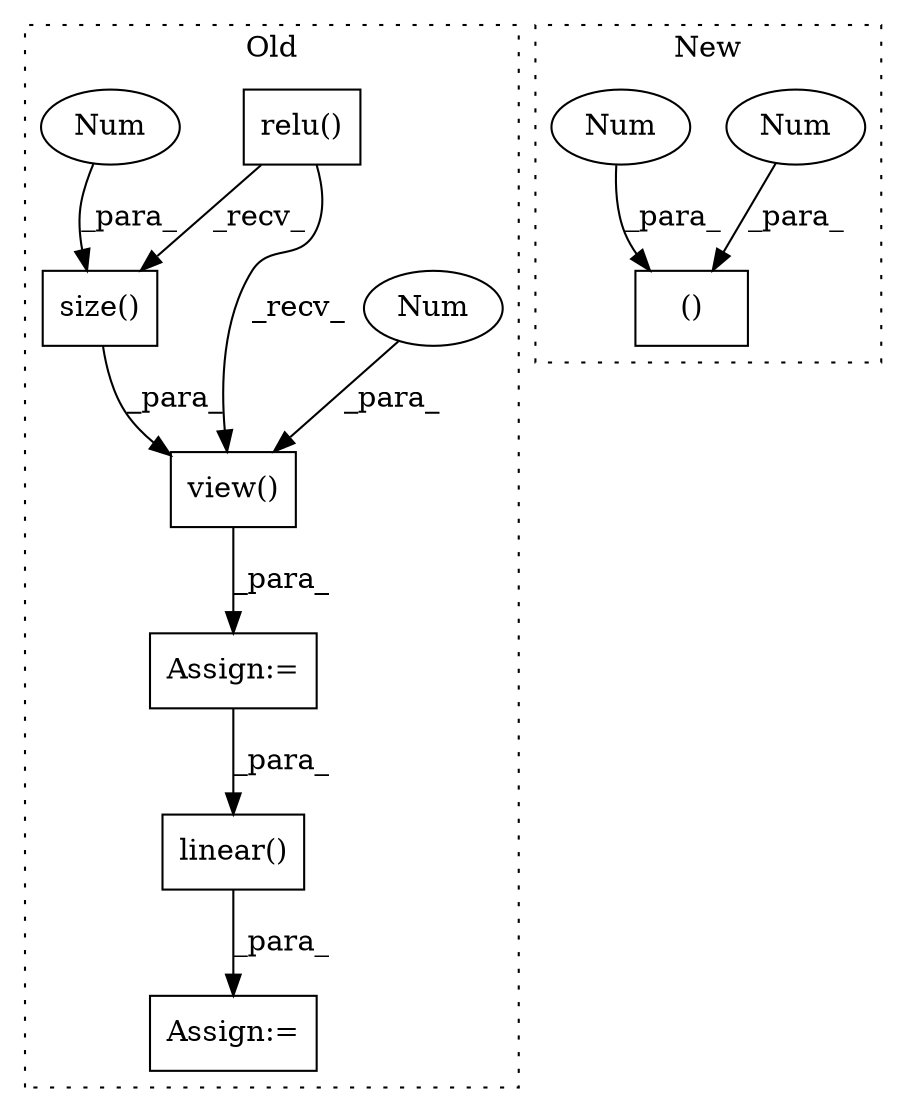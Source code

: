 digraph G {
subgraph cluster0 {
1 [label="linear()" a="75" s="3039,3052" l="12,1" shape="box"];
3 [label="Assign:=" a="68" s="3036" l="3" shape="box"];
4 [label="Assign:=" a="68" s="2996" l="3" shape="box"];
7 [label="view()" a="75" s="2999,3023" l="9,1" shape="box"];
8 [label="Num" a="76" s="3021" l="2" shape="ellipse"];
9 [label="relu()" a="75" s="2962,2981" l="7,1" shape="box"];
10 [label="size()" a="75" s="3008,3018" l="9,1" shape="box"];
11 [label="Num" a="76" s="3017" l="1" shape="ellipse"];
label = "Old";
style="dotted";
}
subgraph cluster1 {
2 [label="()" a="54" s="4790" l="3" shape="box"];
5 [label="Num" a="76" s="4789" l="1" shape="ellipse"];
6 [label="Num" a="76" s="4792" l="1" shape="ellipse"];
label = "New";
style="dotted";
}
1 -> 3 [label="_para_"];
4 -> 1 [label="_para_"];
5 -> 2 [label="_para_"];
6 -> 2 [label="_para_"];
7 -> 4 [label="_para_"];
8 -> 7 [label="_para_"];
9 -> 10 [label="_recv_"];
9 -> 7 [label="_recv_"];
10 -> 7 [label="_para_"];
11 -> 10 [label="_para_"];
}